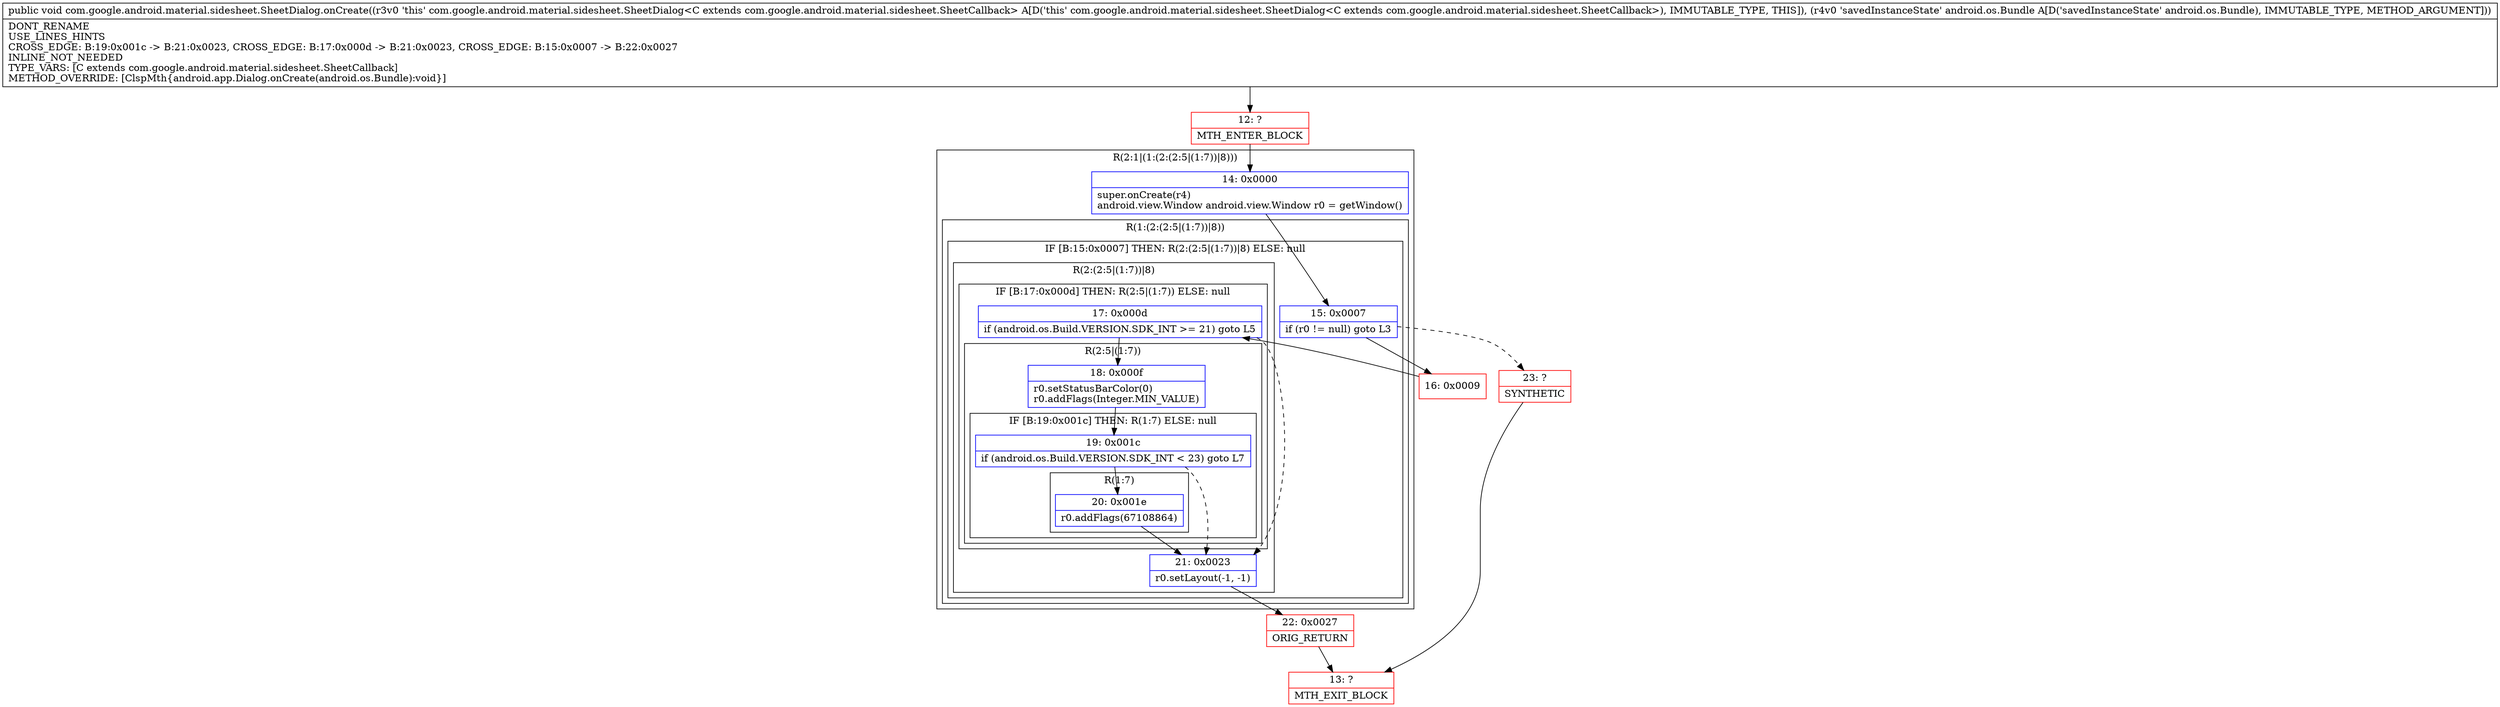digraph "CFG forcom.google.android.material.sidesheet.SheetDialog.onCreate(Landroid\/os\/Bundle;)V" {
subgraph cluster_Region_630287763 {
label = "R(2:1|(1:(2:(2:5|(1:7))|8)))";
node [shape=record,color=blue];
Node_14 [shape=record,label="{14\:\ 0x0000|super.onCreate(r4)\landroid.view.Window android.view.Window r0 = getWindow()\l}"];
subgraph cluster_Region_1594560811 {
label = "R(1:(2:(2:5|(1:7))|8))";
node [shape=record,color=blue];
subgraph cluster_IfRegion_236178417 {
label = "IF [B:15:0x0007] THEN: R(2:(2:5|(1:7))|8) ELSE: null";
node [shape=record,color=blue];
Node_15 [shape=record,label="{15\:\ 0x0007|if (r0 != null) goto L3\l}"];
subgraph cluster_Region_1879568376 {
label = "R(2:(2:5|(1:7))|8)";
node [shape=record,color=blue];
subgraph cluster_IfRegion_1830222156 {
label = "IF [B:17:0x000d] THEN: R(2:5|(1:7)) ELSE: null";
node [shape=record,color=blue];
Node_17 [shape=record,label="{17\:\ 0x000d|if (android.os.Build.VERSION.SDK_INT \>= 21) goto L5\l}"];
subgraph cluster_Region_926676011 {
label = "R(2:5|(1:7))";
node [shape=record,color=blue];
Node_18 [shape=record,label="{18\:\ 0x000f|r0.setStatusBarColor(0)\lr0.addFlags(Integer.MIN_VALUE)\l}"];
subgraph cluster_IfRegion_1384194678 {
label = "IF [B:19:0x001c] THEN: R(1:7) ELSE: null";
node [shape=record,color=blue];
Node_19 [shape=record,label="{19\:\ 0x001c|if (android.os.Build.VERSION.SDK_INT \< 23) goto L7\l}"];
subgraph cluster_Region_1591016516 {
label = "R(1:7)";
node [shape=record,color=blue];
Node_20 [shape=record,label="{20\:\ 0x001e|r0.addFlags(67108864)\l}"];
}
}
}
}
Node_21 [shape=record,label="{21\:\ 0x0023|r0.setLayout(\-1, \-1)\l}"];
}
}
}
}
Node_12 [shape=record,color=red,label="{12\:\ ?|MTH_ENTER_BLOCK\l}"];
Node_16 [shape=record,color=red,label="{16\:\ 0x0009}"];
Node_22 [shape=record,color=red,label="{22\:\ 0x0027|ORIG_RETURN\l}"];
Node_13 [shape=record,color=red,label="{13\:\ ?|MTH_EXIT_BLOCK\l}"];
Node_23 [shape=record,color=red,label="{23\:\ ?|SYNTHETIC\l}"];
MethodNode[shape=record,label="{public void com.google.android.material.sidesheet.SheetDialog.onCreate((r3v0 'this' com.google.android.material.sidesheet.SheetDialog\<C extends com.google.android.material.sidesheet.SheetCallback\> A[D('this' com.google.android.material.sidesheet.SheetDialog\<C extends com.google.android.material.sidesheet.SheetCallback\>), IMMUTABLE_TYPE, THIS]), (r4v0 'savedInstanceState' android.os.Bundle A[D('savedInstanceState' android.os.Bundle), IMMUTABLE_TYPE, METHOD_ARGUMENT]))  | DONT_RENAME\lUSE_LINES_HINTS\lCROSS_EDGE: B:19:0x001c \-\> B:21:0x0023, CROSS_EDGE: B:17:0x000d \-\> B:21:0x0023, CROSS_EDGE: B:15:0x0007 \-\> B:22:0x0027\lINLINE_NOT_NEEDED\lTYPE_VARS: [C extends com.google.android.material.sidesheet.SheetCallback]\lMETHOD_OVERRIDE: [ClspMth\{android.app.Dialog.onCreate(android.os.Bundle):void\}]\l}"];
MethodNode -> Node_12;Node_14 -> Node_15;
Node_15 -> Node_16;
Node_15 -> Node_23[style=dashed];
Node_17 -> Node_18;
Node_17 -> Node_21[style=dashed];
Node_18 -> Node_19;
Node_19 -> Node_20;
Node_19 -> Node_21[style=dashed];
Node_20 -> Node_21;
Node_21 -> Node_22;
Node_12 -> Node_14;
Node_16 -> Node_17;
Node_22 -> Node_13;
Node_23 -> Node_13;
}

